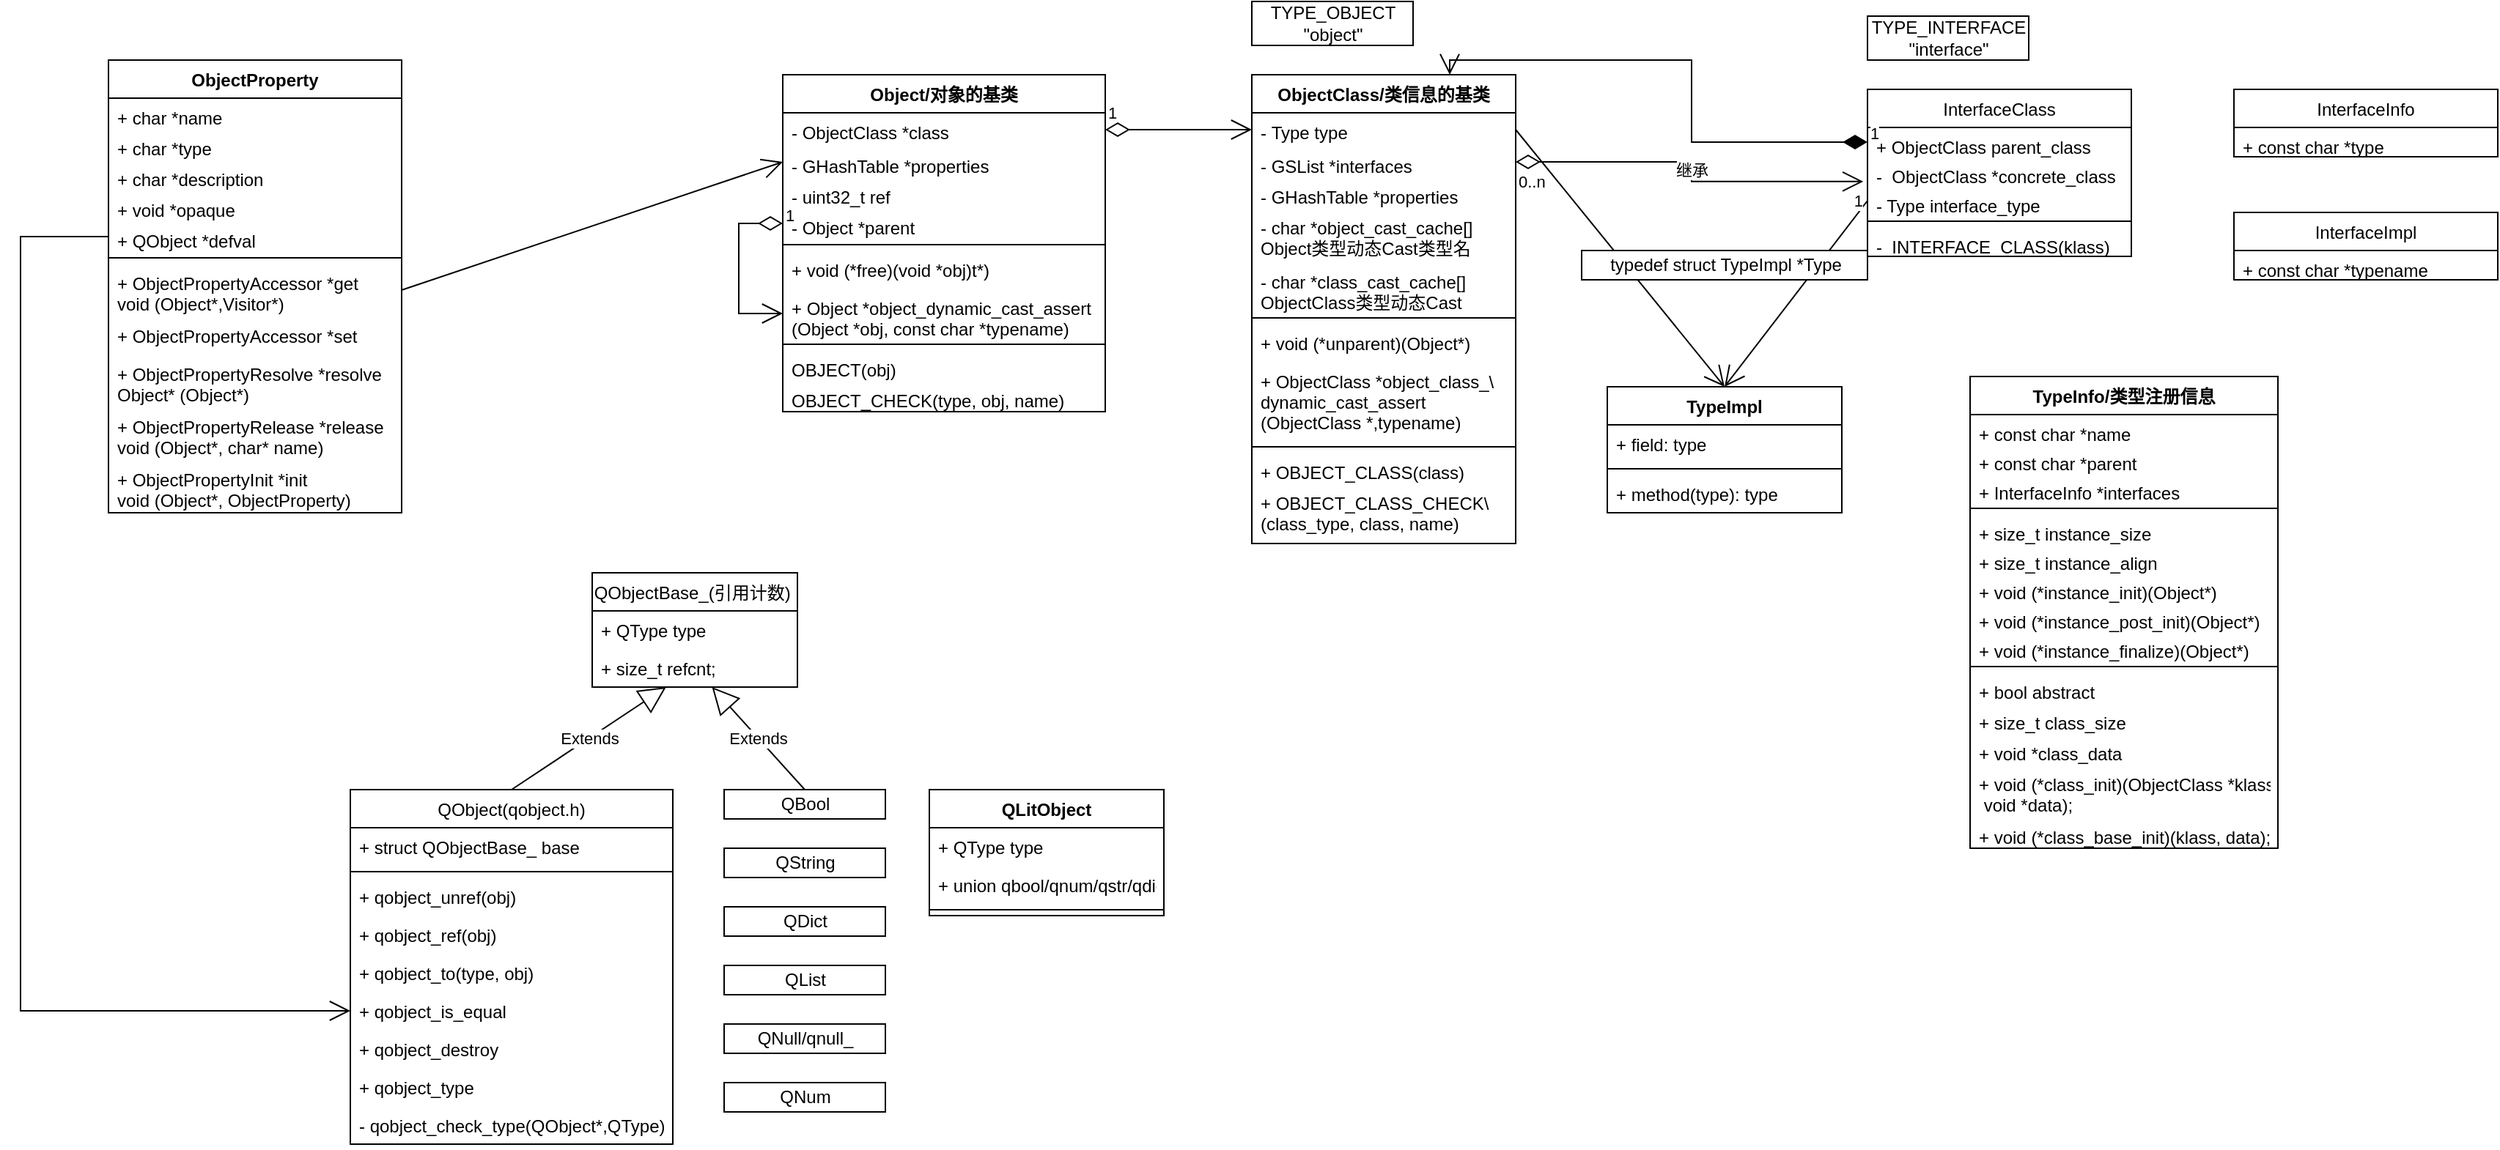 <mxfile version="16.5.3" type="github">
  <diagram name="QEMU Object Model" id="c4acf3e9-155e-7222-9cf6-157b1a14988f">
    <mxGraphModel dx="751" dy="629" grid="1" gridSize="10" guides="1" tooltips="1" connect="1" arrows="1" fold="1" page="1" pageScale="1" pageWidth="850" pageHeight="1100" background="none" math="0" shadow="0">
      <root>
        <mxCell id="0" />
        <mxCell id="1" parent="0" />
        <mxCell id="9ArbLTDUJ1wJR90HOPjB-1" value="InterfaceClass" style="swimlane;fontStyle=0;childLayout=stackLayout;horizontal=1;startSize=26;fillColor=none;horizontalStack=0;resizeParent=1;resizeParentMax=0;resizeLast=0;collapsible=1;marginBottom=0;" parent="1" vertex="1">
          <mxGeometry x="1330" y="560" width="180" height="114" as="geometry" />
        </mxCell>
        <mxCell id="9ArbLTDUJ1wJR90HOPjB-2" value="+ ObjectClass parent_class" style="text;strokeColor=none;fillColor=none;align=left;verticalAlign=top;spacingLeft=4;spacingRight=4;overflow=hidden;rotatable=0;points=[[0,0.5],[1,0.5]];portConstraint=eastwest;" parent="9ArbLTDUJ1wJR90HOPjB-1" vertex="1">
          <mxGeometry y="26" width="180" height="20" as="geometry" />
        </mxCell>
        <mxCell id="9ArbLTDUJ1wJR90HOPjB-3" value="-  ObjectClass *concrete_class" style="text;strokeColor=none;fillColor=none;align=left;verticalAlign=top;spacingLeft=4;spacingRight=4;overflow=hidden;rotatable=0;points=[[0,0.5],[1,0.5]];portConstraint=eastwest;" parent="9ArbLTDUJ1wJR90HOPjB-1" vertex="1">
          <mxGeometry y="46" width="180" height="20" as="geometry" />
        </mxCell>
        <mxCell id="9ArbLTDUJ1wJR90HOPjB-4" value="- Type interface_type" style="text;strokeColor=none;fillColor=none;align=left;verticalAlign=top;spacingLeft=4;spacingRight=4;overflow=hidden;rotatable=0;points=[[0,0.5],[1,0.5]];portConstraint=eastwest;" parent="9ArbLTDUJ1wJR90HOPjB-1" vertex="1">
          <mxGeometry y="66" width="180" height="20" as="geometry" />
        </mxCell>
        <mxCell id="cbHXqA8iSh3WtXbqqi32-146" value="" style="line;strokeWidth=1;fillColor=none;align=left;verticalAlign=middle;spacingTop=-1;spacingLeft=3;spacingRight=3;rotatable=0;labelPosition=right;points=[];portConstraint=eastwest;" vertex="1" parent="9ArbLTDUJ1wJR90HOPjB-1">
          <mxGeometry y="86" width="180" height="8" as="geometry" />
        </mxCell>
        <mxCell id="cbHXqA8iSh3WtXbqqi32-145" value="-  INTERFACE_CLASS(klass)" style="text;strokeColor=none;fillColor=none;align=left;verticalAlign=top;spacingLeft=4;spacingRight=4;overflow=hidden;rotatable=0;points=[[0,0.5],[1,0.5]];portConstraint=eastwest;" vertex="1" parent="9ArbLTDUJ1wJR90HOPjB-1">
          <mxGeometry y="94" width="180" height="20" as="geometry" />
        </mxCell>
        <mxCell id="9ArbLTDUJ1wJR90HOPjB-5" value="TYPE_INTERFACE&lt;br&gt;&quot;interface&quot;" style="html=1;" parent="1" vertex="1">
          <mxGeometry x="1330" y="510" width="110" height="30" as="geometry" />
        </mxCell>
        <mxCell id="9ArbLTDUJ1wJR90HOPjB-6" value="TypeImpl" style="swimlane;fontStyle=1;align=center;verticalAlign=top;childLayout=stackLayout;horizontal=1;startSize=26;horizontalStack=0;resizeParent=1;resizeParentMax=0;resizeLast=0;collapsible=1;marginBottom=0;" parent="1" vertex="1">
          <mxGeometry x="1152.5" y="763" width="160" height="86" as="geometry" />
        </mxCell>
        <mxCell id="9ArbLTDUJ1wJR90HOPjB-7" value="+ field: type" style="text;strokeColor=none;fillColor=none;align=left;verticalAlign=top;spacingLeft=4;spacingRight=4;overflow=hidden;rotatable=0;points=[[0,0.5],[1,0.5]];portConstraint=eastwest;" parent="9ArbLTDUJ1wJR90HOPjB-6" vertex="1">
          <mxGeometry y="26" width="160" height="26" as="geometry" />
        </mxCell>
        <mxCell id="9ArbLTDUJ1wJR90HOPjB-8" value="" style="line;strokeWidth=1;fillColor=none;align=left;verticalAlign=middle;spacingTop=-1;spacingLeft=3;spacingRight=3;rotatable=0;labelPosition=right;points=[];portConstraint=eastwest;" parent="9ArbLTDUJ1wJR90HOPjB-6" vertex="1">
          <mxGeometry y="52" width="160" height="8" as="geometry" />
        </mxCell>
        <mxCell id="9ArbLTDUJ1wJR90HOPjB-9" value="+ method(type): type" style="text;strokeColor=none;fillColor=none;align=left;verticalAlign=top;spacingLeft=4;spacingRight=4;overflow=hidden;rotatable=0;points=[[0,0.5],[1,0.5]];portConstraint=eastwest;" parent="9ArbLTDUJ1wJR90HOPjB-6" vertex="1">
          <mxGeometry y="60" width="160" height="26" as="geometry" />
        </mxCell>
        <mxCell id="9ArbLTDUJ1wJR90HOPjB-10" value="TypeInfo/类型注册信息" style="swimlane;fontStyle=1;align=center;verticalAlign=top;childLayout=stackLayout;horizontal=1;startSize=26;horizontalStack=0;resizeParent=1;resizeParentMax=0;resizeLast=0;collapsible=1;marginBottom=0;" parent="1" vertex="1">
          <mxGeometry x="1400" y="756" width="210" height="322" as="geometry" />
        </mxCell>
        <mxCell id="cbHXqA8iSh3WtXbqqi32-82" value="+ const char *name" style="text;strokeColor=none;fillColor=none;align=left;verticalAlign=top;spacingLeft=4;spacingRight=4;overflow=hidden;rotatable=0;points=[[0,0.5],[1,0.5]];portConstraint=eastwest;" vertex="1" parent="9ArbLTDUJ1wJR90HOPjB-10">
          <mxGeometry y="26" width="210" height="20" as="geometry" />
        </mxCell>
        <mxCell id="cbHXqA8iSh3WtXbqqi32-97" value="+ const char *parent" style="text;strokeColor=none;fillColor=none;align=left;verticalAlign=top;spacingLeft=4;spacingRight=4;overflow=hidden;rotatable=0;points=[[0,0.5],[1,0.5]];portConstraint=eastwest;" vertex="1" parent="9ArbLTDUJ1wJR90HOPjB-10">
          <mxGeometry y="46" width="210" height="20" as="geometry" />
        </mxCell>
        <mxCell id="cbHXqA8iSh3WtXbqqi32-81" value="+ InterfaceInfo *interfaces" style="text;strokeColor=none;fillColor=none;align=left;verticalAlign=top;spacingLeft=4;spacingRight=4;overflow=hidden;rotatable=0;points=[[0,0.5],[1,0.5]];portConstraint=eastwest;" vertex="1" parent="9ArbLTDUJ1wJR90HOPjB-10">
          <mxGeometry y="66" width="210" height="20" as="geometry" />
        </mxCell>
        <mxCell id="cbHXqA8iSh3WtXbqqi32-87" value="" style="line;strokeWidth=1;fillColor=none;align=left;verticalAlign=middle;spacingTop=-1;spacingLeft=3;spacingRight=3;rotatable=0;labelPosition=right;points=[];portConstraint=eastwest;" vertex="1" parent="9ArbLTDUJ1wJR90HOPjB-10">
          <mxGeometry y="86" width="210" height="8" as="geometry" />
        </mxCell>
        <mxCell id="cbHXqA8iSh3WtXbqqi32-83" value="+ size_t instance_size" style="text;strokeColor=none;fillColor=none;align=left;verticalAlign=top;spacingLeft=4;spacingRight=4;overflow=hidden;rotatable=0;points=[[0,0.5],[1,0.5]];portConstraint=eastwest;" vertex="1" parent="9ArbLTDUJ1wJR90HOPjB-10">
          <mxGeometry y="94" width="210" height="20" as="geometry" />
        </mxCell>
        <mxCell id="cbHXqA8iSh3WtXbqqi32-86" value="+ size_t instance_align" style="text;strokeColor=none;fillColor=none;align=left;verticalAlign=top;spacingLeft=4;spacingRight=4;overflow=hidden;rotatable=0;points=[[0,0.5],[1,0.5]];portConstraint=eastwest;" vertex="1" parent="9ArbLTDUJ1wJR90HOPjB-10">
          <mxGeometry y="114" width="210" height="20" as="geometry" />
        </mxCell>
        <mxCell id="cbHXqA8iSh3WtXbqqi32-85" value="+ void (*instance_init)(Object*)" style="text;strokeColor=none;fillColor=none;align=left;verticalAlign=top;spacingLeft=4;spacingRight=4;overflow=hidden;rotatable=0;points=[[0,0.5],[1,0.5]];portConstraint=eastwest;" vertex="1" parent="9ArbLTDUJ1wJR90HOPjB-10">
          <mxGeometry y="134" width="210" height="20" as="geometry" />
        </mxCell>
        <mxCell id="cbHXqA8iSh3WtXbqqi32-84" value="+ void (*instance_post_init)(Object*)" style="text;strokeColor=none;fillColor=none;align=left;verticalAlign=top;spacingLeft=4;spacingRight=4;overflow=hidden;rotatable=0;points=[[0,0.5],[1,0.5]];portConstraint=eastwest;" vertex="1" parent="9ArbLTDUJ1wJR90HOPjB-10">
          <mxGeometry y="154" width="210" height="20" as="geometry" />
        </mxCell>
        <mxCell id="9ArbLTDUJ1wJR90HOPjB-11" value="+ void (*instance_finalize)(Object*)" style="text;strokeColor=none;fillColor=none;align=left;verticalAlign=top;spacingLeft=4;spacingRight=4;overflow=hidden;rotatable=0;points=[[0,0.5],[1,0.5]];portConstraint=eastwest;" parent="9ArbLTDUJ1wJR90HOPjB-10" vertex="1">
          <mxGeometry y="174" width="210" height="20" as="geometry" />
        </mxCell>
        <mxCell id="9ArbLTDUJ1wJR90HOPjB-12" value="" style="line;strokeWidth=1;fillColor=none;align=left;verticalAlign=middle;spacingTop=-1;spacingLeft=3;spacingRight=3;rotatable=0;labelPosition=right;points=[];portConstraint=eastwest;" parent="9ArbLTDUJ1wJR90HOPjB-10" vertex="1">
          <mxGeometry y="194" width="210" height="8" as="geometry" />
        </mxCell>
        <mxCell id="cbHXqA8iSh3WtXbqqi32-96" value="+ bool abstract" style="text;strokeColor=none;fillColor=none;align=left;verticalAlign=top;spacingLeft=4;spacingRight=4;overflow=hidden;rotatable=0;points=[[0,0.5],[1,0.5]];portConstraint=eastwest;" vertex="1" parent="9ArbLTDUJ1wJR90HOPjB-10">
          <mxGeometry y="202" width="210" height="21" as="geometry" />
        </mxCell>
        <mxCell id="cbHXqA8iSh3WtXbqqi32-95" value="+ size_t class_size" style="text;strokeColor=none;fillColor=none;align=left;verticalAlign=top;spacingLeft=4;spacingRight=4;overflow=hidden;rotatable=0;points=[[0,0.5],[1,0.5]];portConstraint=eastwest;" vertex="1" parent="9ArbLTDUJ1wJR90HOPjB-10">
          <mxGeometry y="223" width="210" height="21" as="geometry" />
        </mxCell>
        <mxCell id="cbHXqA8iSh3WtXbqqi32-88" value="+ void *class_data" style="text;strokeColor=none;fillColor=none;align=left;verticalAlign=top;spacingLeft=4;spacingRight=4;overflow=hidden;rotatable=0;points=[[0,0.5],[1,0.5]];portConstraint=eastwest;" vertex="1" parent="9ArbLTDUJ1wJR90HOPjB-10">
          <mxGeometry y="244" width="210" height="21" as="geometry" />
        </mxCell>
        <mxCell id="cbHXqA8iSh3WtXbqqi32-94" value="+ void (*class_init)(ObjectClass *klass,&#xa; void *data);" style="text;strokeColor=none;fillColor=none;align=left;verticalAlign=top;spacingLeft=4;spacingRight=4;overflow=hidden;rotatable=0;points=[[0,0.5],[1,0.5]];portConstraint=eastwest;" vertex="1" parent="9ArbLTDUJ1wJR90HOPjB-10">
          <mxGeometry y="265" width="210" height="36" as="geometry" />
        </mxCell>
        <mxCell id="cbHXqA8iSh3WtXbqqi32-93" value="+ void (*class_base_init)(klass, data);" style="text;strokeColor=none;fillColor=none;align=left;verticalAlign=top;spacingLeft=4;spacingRight=4;overflow=hidden;rotatable=0;points=[[0,0.5],[1,0.5]];portConstraint=eastwest;" vertex="1" parent="9ArbLTDUJ1wJR90HOPjB-10">
          <mxGeometry y="301" width="210" height="21" as="geometry" />
        </mxCell>
        <mxCell id="9ArbLTDUJ1wJR90HOPjB-18" value="TYPE_OBJECT&lt;br&gt;&quot;object&quot;" style="html=1;" parent="1" vertex="1">
          <mxGeometry x="910" y="500" width="110" height="30" as="geometry" />
        </mxCell>
        <mxCell id="9ArbLTDUJ1wJR90HOPjB-19" value="ObjectProperty" style="swimlane;fontStyle=1;align=center;verticalAlign=top;childLayout=stackLayout;horizontal=1;startSize=26;horizontalStack=0;resizeParent=1;resizeParentMax=0;resizeLast=0;collapsible=1;marginBottom=0;" parent="1" vertex="1">
          <mxGeometry x="130" y="540" width="200" height="309" as="geometry" />
        </mxCell>
        <mxCell id="9ArbLTDUJ1wJR90HOPjB-20" value="+ char *name" style="text;strokeColor=none;fillColor=none;align=left;verticalAlign=top;spacingLeft=4;spacingRight=4;overflow=hidden;rotatable=0;points=[[0,0.5],[1,0.5]];portConstraint=eastwest;" parent="9ArbLTDUJ1wJR90HOPjB-19" vertex="1">
          <mxGeometry y="26" width="200" height="21" as="geometry" />
        </mxCell>
        <mxCell id="9ArbLTDUJ1wJR90HOPjB-25" value="+ char *type" style="text;strokeColor=none;fillColor=none;align=left;verticalAlign=top;spacingLeft=4;spacingRight=4;overflow=hidden;rotatable=0;points=[[0,0.5],[1,0.5]];portConstraint=eastwest;" parent="9ArbLTDUJ1wJR90HOPjB-19" vertex="1">
          <mxGeometry y="47" width="200" height="21" as="geometry" />
        </mxCell>
        <mxCell id="9ArbLTDUJ1wJR90HOPjB-24" value="+ char *description" style="text;strokeColor=none;fillColor=none;align=left;verticalAlign=top;spacingLeft=4;spacingRight=4;overflow=hidden;rotatable=0;points=[[0,0.5],[1,0.5]];portConstraint=eastwest;" parent="9ArbLTDUJ1wJR90HOPjB-19" vertex="1">
          <mxGeometry y="68" width="200" height="21" as="geometry" />
        </mxCell>
        <mxCell id="9ArbLTDUJ1wJR90HOPjB-31" value="+ void *opaque" style="text;strokeColor=none;fillColor=none;align=left;verticalAlign=top;spacingLeft=4;spacingRight=4;overflow=hidden;rotatable=0;points=[[0,0.5],[1,0.5]];portConstraint=eastwest;" parent="9ArbLTDUJ1wJR90HOPjB-19" vertex="1">
          <mxGeometry y="89" width="200" height="21" as="geometry" />
        </mxCell>
        <mxCell id="9ArbLTDUJ1wJR90HOPjB-30" value="+ QObject *defval" style="text;strokeColor=none;fillColor=none;align=left;verticalAlign=top;spacingLeft=4;spacingRight=4;overflow=hidden;rotatable=0;points=[[0,0.5],[1,0.5]];portConstraint=eastwest;" parent="9ArbLTDUJ1wJR90HOPjB-19" vertex="1">
          <mxGeometry y="110" width="200" height="21" as="geometry" />
        </mxCell>
        <mxCell id="9ArbLTDUJ1wJR90HOPjB-21" value="" style="line;strokeWidth=1;fillColor=none;align=left;verticalAlign=middle;spacingTop=-1;spacingLeft=3;spacingRight=3;rotatable=0;labelPosition=right;points=[];portConstraint=eastwest;" parent="9ArbLTDUJ1wJR90HOPjB-19" vertex="1">
          <mxGeometry y="131" width="200" height="8" as="geometry" />
        </mxCell>
        <mxCell id="9ArbLTDUJ1wJR90HOPjB-22" value="+ ObjectPropertyAccessor *get&#xa;void (Object*,Visitor*)" style="text;strokeColor=none;fillColor=none;align=left;verticalAlign=top;spacingLeft=4;spacingRight=4;overflow=hidden;rotatable=0;points=[[0,0.5],[1,0.5]];portConstraint=eastwest;" parent="9ArbLTDUJ1wJR90HOPjB-19" vertex="1">
          <mxGeometry y="139" width="200" height="36" as="geometry" />
        </mxCell>
        <mxCell id="9ArbLTDUJ1wJR90HOPjB-26" value="+ ObjectPropertyAccessor *set" style="text;strokeColor=none;fillColor=none;align=left;verticalAlign=top;spacingLeft=4;spacingRight=4;overflow=hidden;rotatable=0;points=[[0,0.5],[1,0.5]];portConstraint=eastwest;" parent="9ArbLTDUJ1wJR90HOPjB-19" vertex="1">
          <mxGeometry y="175" width="200" height="26" as="geometry" />
        </mxCell>
        <mxCell id="9ArbLTDUJ1wJR90HOPjB-28" value="+ ObjectPropertyResolve *resolve&#xa;Object* (Object*)" style="text;strokeColor=none;fillColor=none;align=left;verticalAlign=top;spacingLeft=4;spacingRight=4;overflow=hidden;rotatable=0;points=[[0,0.5],[1,0.5]];portConstraint=eastwest;" parent="9ArbLTDUJ1wJR90HOPjB-19" vertex="1">
          <mxGeometry y="201" width="200" height="36" as="geometry" />
        </mxCell>
        <mxCell id="9ArbLTDUJ1wJR90HOPjB-27" value="+ ObjectPropertyRelease *release&#xa;void (Object*, char* name)" style="text;strokeColor=none;fillColor=none;align=left;verticalAlign=top;spacingLeft=4;spacingRight=4;overflow=hidden;rotatable=0;points=[[0,0.5],[1,0.5]];portConstraint=eastwest;" parent="9ArbLTDUJ1wJR90HOPjB-19" vertex="1">
          <mxGeometry y="237" width="200" height="36" as="geometry" />
        </mxCell>
        <mxCell id="9ArbLTDUJ1wJR90HOPjB-29" value="+ ObjectPropertyInit *init&#xa;void (Object*, ObjectProperty)" style="text;strokeColor=none;fillColor=none;align=left;verticalAlign=top;spacingLeft=4;spacingRight=4;overflow=hidden;rotatable=0;points=[[0,0.5],[1,0.5]];portConstraint=eastwest;" parent="9ArbLTDUJ1wJR90HOPjB-19" vertex="1">
          <mxGeometry y="273" width="200" height="36" as="geometry" />
        </mxCell>
        <mxCell id="9ArbLTDUJ1wJR90HOPjB-32" value="QObject(qobject.h)" style="swimlane;fontStyle=0;childLayout=stackLayout;horizontal=1;startSize=26;fillColor=none;horizontalStack=0;resizeParent=1;resizeParentMax=0;resizeLast=0;collapsible=1;marginBottom=0;" parent="1" vertex="1">
          <mxGeometry x="295" y="1038" width="220" height="242" as="geometry" />
        </mxCell>
        <mxCell id="9ArbLTDUJ1wJR90HOPjB-33" value="+ struct QObjectBase_ base" style="text;strokeColor=none;fillColor=none;align=left;verticalAlign=top;spacingLeft=4;spacingRight=4;overflow=hidden;rotatable=0;points=[[0,0.5],[1,0.5]];portConstraint=eastwest;" parent="9ArbLTDUJ1wJR90HOPjB-32" vertex="1">
          <mxGeometry y="26" width="220" height="26" as="geometry" />
        </mxCell>
        <mxCell id="9ArbLTDUJ1wJR90HOPjB-47" value="" style="line;strokeWidth=1;fillColor=none;align=left;verticalAlign=middle;spacingTop=-1;spacingLeft=3;spacingRight=3;rotatable=0;labelPosition=right;points=[];portConstraint=eastwest;" parent="9ArbLTDUJ1wJR90HOPjB-32" vertex="1">
          <mxGeometry y="52" width="220" height="8" as="geometry" />
        </mxCell>
        <mxCell id="9ArbLTDUJ1wJR90HOPjB-34" value="+ qobject_unref(obj)" style="text;strokeColor=none;fillColor=none;align=left;verticalAlign=top;spacingLeft=4;spacingRight=4;overflow=hidden;rotatable=0;points=[[0,0.5],[1,0.5]];portConstraint=eastwest;" parent="9ArbLTDUJ1wJR90HOPjB-32" vertex="1">
          <mxGeometry y="60" width="220" height="26" as="geometry" />
        </mxCell>
        <mxCell id="9ArbLTDUJ1wJR90HOPjB-35" value="+ qobject_ref(obj)" style="text;strokeColor=none;fillColor=none;align=left;verticalAlign=top;spacingLeft=4;spacingRight=4;overflow=hidden;rotatable=0;points=[[0,0.5],[1,0.5]];portConstraint=eastwest;" parent="9ArbLTDUJ1wJR90HOPjB-32" vertex="1">
          <mxGeometry y="86" width="220" height="26" as="geometry" />
        </mxCell>
        <mxCell id="9ArbLTDUJ1wJR90HOPjB-50" value="+ qobject_to(type, obj)" style="text;strokeColor=none;fillColor=none;align=left;verticalAlign=top;spacingLeft=4;spacingRight=4;overflow=hidden;rotatable=0;points=[[0,0.5],[1,0.5]];portConstraint=eastwest;" parent="9ArbLTDUJ1wJR90HOPjB-32" vertex="1">
          <mxGeometry y="112" width="220" height="26" as="geometry" />
        </mxCell>
        <mxCell id="9ArbLTDUJ1wJR90HOPjB-49" value="+ qobject_is_equal" style="text;strokeColor=none;fillColor=none;align=left;verticalAlign=top;spacingLeft=4;spacingRight=4;overflow=hidden;rotatable=0;points=[[0,0.5],[1,0.5]];portConstraint=eastwest;" parent="9ArbLTDUJ1wJR90HOPjB-32" vertex="1">
          <mxGeometry y="138" width="220" height="26" as="geometry" />
        </mxCell>
        <mxCell id="cbHXqA8iSh3WtXbqqi32-15" value="+ qobject_destroy" style="text;strokeColor=none;fillColor=none;align=left;verticalAlign=top;spacingLeft=4;spacingRight=4;overflow=hidden;rotatable=0;points=[[0,0.5],[1,0.5]];portConstraint=eastwest;" vertex="1" parent="9ArbLTDUJ1wJR90HOPjB-32">
          <mxGeometry y="164" width="220" height="26" as="geometry" />
        </mxCell>
        <mxCell id="9ArbLTDUJ1wJR90HOPjB-48" value="+ qobject_type" style="text;strokeColor=none;fillColor=none;align=left;verticalAlign=top;spacingLeft=4;spacingRight=4;overflow=hidden;rotatable=0;points=[[0,0.5],[1,0.5]];portConstraint=eastwest;" parent="9ArbLTDUJ1wJR90HOPjB-32" vertex="1">
          <mxGeometry y="190" width="220" height="26" as="geometry" />
        </mxCell>
        <mxCell id="cbHXqA8iSh3WtXbqqi32-16" value="- qobject_check_type(QObject*,QType)" style="text;strokeColor=none;fillColor=none;align=left;verticalAlign=top;spacingLeft=4;spacingRight=4;overflow=hidden;rotatable=0;points=[[0,0.5],[1,0.5]];portConstraint=eastwest;" vertex="1" parent="9ArbLTDUJ1wJR90HOPjB-32">
          <mxGeometry y="216" width="220" height="26" as="geometry" />
        </mxCell>
        <mxCell id="9ArbLTDUJ1wJR90HOPjB-37" value="QObjectBase_(引用计数) " style="swimlane;fontStyle=0;childLayout=stackLayout;horizontal=1;startSize=26;fillColor=none;horizontalStack=0;resizeParent=1;resizeParentMax=0;resizeLast=0;collapsible=1;marginBottom=0;" parent="1" vertex="1">
          <mxGeometry x="460" y="890" width="140" height="78" as="geometry" />
        </mxCell>
        <mxCell id="9ArbLTDUJ1wJR90HOPjB-38" value="+ QType type" style="text;strokeColor=none;fillColor=none;align=left;verticalAlign=top;spacingLeft=4;spacingRight=4;overflow=hidden;rotatable=0;points=[[0,0.5],[1,0.5]];portConstraint=eastwest;" parent="9ArbLTDUJ1wJR90HOPjB-37" vertex="1">
          <mxGeometry y="26" width="140" height="26" as="geometry" />
        </mxCell>
        <mxCell id="9ArbLTDUJ1wJR90HOPjB-39" value="+ size_t refcnt;" style="text;strokeColor=none;fillColor=none;align=left;verticalAlign=top;spacingLeft=4;spacingRight=4;overflow=hidden;rotatable=0;points=[[0,0.5],[1,0.5]];portConstraint=eastwest;" parent="9ArbLTDUJ1wJR90HOPjB-37" vertex="1">
          <mxGeometry y="52" width="140" height="26" as="geometry" />
        </mxCell>
        <mxCell id="cbHXqA8iSh3WtXbqqi32-18" value="Extends" style="endArrow=block;endSize=16;endFill=0;html=1;rounded=0;exitX=0.5;exitY=0;exitDx=0;exitDy=0;" edge="1" parent="1" source="9ArbLTDUJ1wJR90HOPjB-32" target="9ArbLTDUJ1wJR90HOPjB-39">
          <mxGeometry width="160" relative="1" as="geometry">
            <mxPoint x="380" y="988" as="sourcePoint" />
            <mxPoint x="540" y="988" as="targetPoint" />
          </mxGeometry>
        </mxCell>
        <mxCell id="cbHXqA8iSh3WtXbqqi32-32" value="QBool" style="html=1;" vertex="1" parent="1">
          <mxGeometry x="550" y="1038" width="110" height="20" as="geometry" />
        </mxCell>
        <mxCell id="cbHXqA8iSh3WtXbqqi32-33" value="QString" style="html=1;" vertex="1" parent="1">
          <mxGeometry x="550" y="1078" width="110" height="20" as="geometry" />
        </mxCell>
        <mxCell id="cbHXqA8iSh3WtXbqqi32-34" value="QDict" style="html=1;" vertex="1" parent="1">
          <mxGeometry x="550" y="1118" width="110" height="20" as="geometry" />
        </mxCell>
        <mxCell id="cbHXqA8iSh3WtXbqqi32-35" value="QList" style="html=1;" vertex="1" parent="1">
          <mxGeometry x="550" y="1158" width="110" height="20" as="geometry" />
        </mxCell>
        <mxCell id="cbHXqA8iSh3WtXbqqi32-38" value="QLitObject" style="swimlane;fontStyle=1;align=center;verticalAlign=top;childLayout=stackLayout;horizontal=1;startSize=26;horizontalStack=0;resizeParent=1;resizeParentMax=0;resizeLast=0;collapsible=1;marginBottom=0;" vertex="1" parent="1">
          <mxGeometry x="690" y="1038" width="160" height="86" as="geometry" />
        </mxCell>
        <mxCell id="cbHXqA8iSh3WtXbqqi32-39" value="+ QType type" style="text;strokeColor=none;fillColor=none;align=left;verticalAlign=top;spacingLeft=4;spacingRight=4;overflow=hidden;rotatable=0;points=[[0,0.5],[1,0.5]];portConstraint=eastwest;" vertex="1" parent="cbHXqA8iSh3WtXbqqi32-38">
          <mxGeometry y="26" width="160" height="26" as="geometry" />
        </mxCell>
        <mxCell id="cbHXqA8iSh3WtXbqqi32-42" value="+ union qbool/qnum/qstr/qdict/qlist" style="text;strokeColor=none;fillColor=none;align=left;verticalAlign=top;spacingLeft=4;spacingRight=4;overflow=hidden;rotatable=0;points=[[0,0.5],[1,0.5]];portConstraint=eastwest;" vertex="1" parent="cbHXqA8iSh3WtXbqqi32-38">
          <mxGeometry y="52" width="160" height="26" as="geometry" />
        </mxCell>
        <mxCell id="cbHXqA8iSh3WtXbqqi32-40" value="" style="line;strokeWidth=1;fillColor=none;align=left;verticalAlign=middle;spacingTop=-1;spacingLeft=3;spacingRight=3;rotatable=0;labelPosition=right;points=[];portConstraint=eastwest;" vertex="1" parent="cbHXqA8iSh3WtXbqqi32-38">
          <mxGeometry y="78" width="160" height="8" as="geometry" />
        </mxCell>
        <mxCell id="cbHXqA8iSh3WtXbqqi32-47" value="QNull/qnull_" style="html=1;" vertex="1" parent="1">
          <mxGeometry x="550" y="1198" width="110" height="20" as="geometry" />
        </mxCell>
        <mxCell id="cbHXqA8iSh3WtXbqqi32-48" value="QNum" style="html=1;" vertex="1" parent="1">
          <mxGeometry x="550" y="1238" width="110" height="20" as="geometry" />
        </mxCell>
        <mxCell id="cbHXqA8iSh3WtXbqqi32-49" value="Extends" style="endArrow=block;endSize=16;endFill=0;html=1;rounded=0;exitX=0.5;exitY=0;exitDx=0;exitDy=0;" edge="1" parent="1" source="cbHXqA8iSh3WtXbqqi32-32" target="9ArbLTDUJ1wJR90HOPjB-39">
          <mxGeometry width="160" relative="1" as="geometry">
            <mxPoint x="600" y="998" as="sourcePoint" />
            <mxPoint x="760" y="998" as="targetPoint" />
          </mxGeometry>
        </mxCell>
        <mxCell id="cbHXqA8iSh3WtXbqqi32-53" value="" style="endArrow=open;endFill=1;endSize=12;html=1;rounded=0;entryX=0;entryY=0.5;entryDx=0;entryDy=0;edgeStyle=orthogonalEdgeStyle;exitX=0;exitY=0.5;exitDx=0;exitDy=0;" edge="1" parent="1" source="9ArbLTDUJ1wJR90HOPjB-30" target="9ArbLTDUJ1wJR90HOPjB-49">
          <mxGeometry width="160" relative="1" as="geometry">
            <mxPoint x="140" y="740" as="sourcePoint" />
            <mxPoint x="300.0" y="740" as="targetPoint" />
            <Array as="points">
              <mxPoint x="70" y="661" />
              <mxPoint x="70" y="1189" />
            </Array>
          </mxGeometry>
        </mxCell>
        <mxCell id="cbHXqA8iSh3WtXbqqi32-54" value="ObjectClass/类信息的基类" style="swimlane;fontStyle=1;align=center;verticalAlign=top;childLayout=stackLayout;horizontal=1;startSize=26;horizontalStack=0;resizeParent=1;resizeParentMax=0;resizeLast=0;collapsible=1;marginBottom=0;" vertex="1" parent="1">
          <mxGeometry x="910" y="550" width="180" height="320" as="geometry" />
        </mxCell>
        <mxCell id="cbHXqA8iSh3WtXbqqi32-59" value="- Type type" style="text;strokeColor=none;fillColor=none;align=left;verticalAlign=top;spacingLeft=4;spacingRight=4;overflow=hidden;rotatable=0;points=[[0,0.5],[1,0.5]];portConstraint=eastwest;" vertex="1" parent="cbHXqA8iSh3WtXbqqi32-54">
          <mxGeometry y="26" width="180" height="23" as="geometry" />
        </mxCell>
        <mxCell id="cbHXqA8iSh3WtXbqqi32-63" value="- GSList *interfaces" style="text;strokeColor=none;fillColor=none;align=left;verticalAlign=top;spacingLeft=4;spacingRight=4;overflow=hidden;rotatable=0;points=[[0,0.5],[1,0.5]];portConstraint=eastwest;" vertex="1" parent="cbHXqA8iSh3WtXbqqi32-54">
          <mxGeometry y="49" width="180" height="21" as="geometry" />
        </mxCell>
        <mxCell id="cbHXqA8iSh3WtXbqqi32-60" value="- GHashTable *properties" style="text;strokeColor=none;fillColor=none;align=left;verticalAlign=top;spacingLeft=4;spacingRight=4;overflow=hidden;rotatable=0;points=[[0,0.5],[1,0.5]];portConstraint=eastwest;" vertex="1" parent="cbHXqA8iSh3WtXbqqi32-54">
          <mxGeometry y="70" width="180" height="21" as="geometry" />
        </mxCell>
        <mxCell id="cbHXqA8iSh3WtXbqqi32-58" value="- char *object_cast_cache[]&#xa;Object类型动态Cast类型名" style="text;strokeColor=none;fillColor=none;align=left;verticalAlign=top;spacingLeft=4;spacingRight=4;overflow=hidden;rotatable=0;points=[[0,0.5],[1,0.5]];portConstraint=eastwest;" vertex="1" parent="cbHXqA8iSh3WtXbqqi32-54">
          <mxGeometry y="91" width="180" height="37" as="geometry" />
        </mxCell>
        <mxCell id="cbHXqA8iSh3WtXbqqi32-55" value="- char *class_cast_cache[]&#xa;ObjectClass类型动态Cast" style="text;strokeColor=none;fillColor=none;align=left;verticalAlign=top;spacingLeft=4;spacingRight=4;overflow=hidden;rotatable=0;points=[[0,0.5],[1,0.5]];portConstraint=eastwest;" vertex="1" parent="cbHXqA8iSh3WtXbqqi32-54">
          <mxGeometry y="128" width="180" height="34" as="geometry" />
        </mxCell>
        <mxCell id="cbHXqA8iSh3WtXbqqi32-56" value="" style="line;strokeWidth=1;fillColor=none;align=left;verticalAlign=middle;spacingTop=-1;spacingLeft=3;spacingRight=3;rotatable=0;labelPosition=right;points=[];portConstraint=eastwest;" vertex="1" parent="cbHXqA8iSh3WtXbqqi32-54">
          <mxGeometry y="162" width="180" height="8" as="geometry" />
        </mxCell>
        <mxCell id="cbHXqA8iSh3WtXbqqi32-61" value="+ void (*unparent)(Object*)" style="text;strokeColor=none;fillColor=none;align=left;verticalAlign=top;spacingLeft=4;spacingRight=4;overflow=hidden;rotatable=0;points=[[0,0.5],[1,0.5]];portConstraint=eastwest;" vertex="1" parent="cbHXqA8iSh3WtXbqqi32-54">
          <mxGeometry y="170" width="180" height="26" as="geometry" />
        </mxCell>
        <mxCell id="cbHXqA8iSh3WtXbqqi32-105" value="+ ObjectClass *object_class_\&#xa;dynamic_cast_assert&#xa;(ObjectClass *,typename)" style="text;strokeColor=none;fillColor=none;align=left;verticalAlign=top;spacingLeft=4;spacingRight=4;overflow=hidden;rotatable=0;points=[[0,0.5],[1,0.5]];portConstraint=eastwest;" vertex="1" parent="cbHXqA8iSh3WtXbqqi32-54">
          <mxGeometry y="196" width="180" height="54" as="geometry" />
        </mxCell>
        <mxCell id="cbHXqA8iSh3WtXbqqi32-118" value="" style="line;strokeWidth=1;fillColor=none;align=left;verticalAlign=middle;spacingTop=-1;spacingLeft=3;spacingRight=3;rotatable=0;labelPosition=right;points=[];portConstraint=eastwest;" vertex="1" parent="cbHXqA8iSh3WtXbqqi32-54">
          <mxGeometry y="250" width="180" height="8" as="geometry" />
        </mxCell>
        <mxCell id="cbHXqA8iSh3WtXbqqi32-120" value="+ OBJECT_CLASS(class)" style="text;strokeColor=none;fillColor=none;align=left;verticalAlign=top;spacingLeft=4;spacingRight=4;overflow=hidden;rotatable=0;points=[[0,0.5],[1,0.5]];portConstraint=eastwest;" vertex="1" parent="cbHXqA8iSh3WtXbqqi32-54">
          <mxGeometry y="258" width="180" height="21" as="geometry" />
        </mxCell>
        <mxCell id="cbHXqA8iSh3WtXbqqi32-119" value="+ OBJECT_CLASS_CHECK\&#xa;(class_type, class, name) " style="text;strokeColor=none;fillColor=none;align=left;verticalAlign=top;spacingLeft=4;spacingRight=4;overflow=hidden;rotatable=0;points=[[0,0.5],[1,0.5]];portConstraint=eastwest;" vertex="1" parent="cbHXqA8iSh3WtXbqqi32-54">
          <mxGeometry y="279" width="180" height="41" as="geometry" />
        </mxCell>
        <mxCell id="cbHXqA8iSh3WtXbqqi32-64" value="Object/对象的基类" style="swimlane;fontStyle=1;align=center;verticalAlign=top;childLayout=stackLayout;horizontal=1;startSize=26;horizontalStack=0;resizeParent=1;resizeParentMax=0;resizeLast=0;collapsible=1;marginBottom=0;" vertex="1" parent="1">
          <mxGeometry x="590" y="550" width="220" height="230" as="geometry" />
        </mxCell>
        <mxCell id="cbHXqA8iSh3WtXbqqi32-65" value="- ObjectClass *class" style="text;strokeColor=none;fillColor=none;align=left;verticalAlign=top;spacingLeft=4;spacingRight=4;overflow=hidden;rotatable=0;points=[[0,0.5],[1,0.5]];portConstraint=eastwest;" vertex="1" parent="cbHXqA8iSh3WtXbqqi32-64">
          <mxGeometry y="26" width="220" height="23" as="geometry" />
        </mxCell>
        <mxCell id="cbHXqA8iSh3WtXbqqi32-73" value="- GHashTable *properties" style="text;strokeColor=none;fillColor=none;align=left;verticalAlign=top;spacingLeft=4;spacingRight=4;overflow=hidden;rotatable=0;points=[[0,0.5],[1,0.5]];portConstraint=eastwest;" vertex="1" parent="cbHXqA8iSh3WtXbqqi32-64">
          <mxGeometry y="49" width="220" height="21" as="geometry" />
        </mxCell>
        <mxCell id="cbHXqA8iSh3WtXbqqi32-74" value="- uint32_t ref" style="text;strokeColor=none;fillColor=none;align=left;verticalAlign=top;spacingLeft=4;spacingRight=4;overflow=hidden;rotatable=0;points=[[0,0.5],[1,0.5]];portConstraint=eastwest;" vertex="1" parent="cbHXqA8iSh3WtXbqqi32-64">
          <mxGeometry y="70" width="220" height="21" as="geometry" />
        </mxCell>
        <mxCell id="cbHXqA8iSh3WtXbqqi32-67" value="- Object *parent&#xa;&#xa;" style="text;strokeColor=none;fillColor=none;align=left;verticalAlign=top;spacingLeft=4;spacingRight=4;overflow=hidden;rotatable=0;points=[[0,0.5],[1,0.5]];portConstraint=eastwest;" vertex="1" parent="cbHXqA8iSh3WtXbqqi32-64">
          <mxGeometry y="91" width="220" height="21" as="geometry" />
        </mxCell>
        <mxCell id="cbHXqA8iSh3WtXbqqi32-70" value="" style="line;strokeWidth=1;fillColor=none;align=left;verticalAlign=middle;spacingTop=-1;spacingLeft=3;spacingRight=3;rotatable=0;labelPosition=right;points=[];portConstraint=eastwest;" vertex="1" parent="cbHXqA8iSh3WtXbqqi32-64">
          <mxGeometry y="112" width="220" height="8" as="geometry" />
        </mxCell>
        <mxCell id="cbHXqA8iSh3WtXbqqi32-101" value="+ void (*free)(void *obj)t*)" style="text;strokeColor=none;fillColor=none;align=left;verticalAlign=top;spacingLeft=4;spacingRight=4;overflow=hidden;rotatable=0;points=[[0,0.5],[1,0.5]];portConstraint=eastwest;" vertex="1" parent="cbHXqA8iSh3WtXbqqi32-64">
          <mxGeometry y="120" width="220" height="26" as="geometry" />
        </mxCell>
        <mxCell id="cbHXqA8iSh3WtXbqqi32-122" value="+ Object *object_dynamic_cast_assert&#xa;(Object *obj, const char *typename)" style="text;strokeColor=none;fillColor=none;align=left;verticalAlign=top;spacingLeft=4;spacingRight=4;overflow=hidden;rotatable=0;points=[[0,0.5],[1,0.5]];portConstraint=eastwest;" vertex="1" parent="cbHXqA8iSh3WtXbqqi32-64">
          <mxGeometry y="146" width="220" height="34" as="geometry" />
        </mxCell>
        <mxCell id="cbHXqA8iSh3WtXbqqi32-123" value="" style="line;strokeWidth=1;fillColor=none;align=left;verticalAlign=middle;spacingTop=-1;spacingLeft=3;spacingRight=3;rotatable=0;labelPosition=right;points=[];portConstraint=eastwest;" vertex="1" parent="cbHXqA8iSh3WtXbqqi32-64">
          <mxGeometry y="180" width="220" height="8" as="geometry" />
        </mxCell>
        <mxCell id="cbHXqA8iSh3WtXbqqi32-125" value="OBJECT(obj)" style="text;strokeColor=none;fillColor=none;align=left;verticalAlign=top;spacingLeft=4;spacingRight=4;overflow=hidden;rotatable=0;points=[[0,0.5],[1,0.5]];portConstraint=eastwest;aspect=fixed;" vertex="1" parent="cbHXqA8iSh3WtXbqqi32-64">
          <mxGeometry y="188" width="220" height="21" as="geometry" />
        </mxCell>
        <mxCell id="cbHXqA8iSh3WtXbqqi32-71" value="OBJECT_CHECK(type, obj, name)" style="text;strokeColor=none;fillColor=none;align=left;verticalAlign=top;spacingLeft=4;spacingRight=4;overflow=hidden;rotatable=0;points=[[0,0.5],[1,0.5]];portConstraint=eastwest;aspect=fixed;" vertex="1" parent="cbHXqA8iSh3WtXbqqi32-64">
          <mxGeometry y="209" width="220" height="21" as="geometry" />
        </mxCell>
        <mxCell id="cbHXqA8iSh3WtXbqqi32-98" value="1" style="endArrow=open;html=1;endSize=12;startArrow=diamondThin;startSize=14;startFill=0;edgeStyle=orthogonalEdgeStyle;align=left;verticalAlign=bottom;rounded=0;exitX=0;exitY=0.5;exitDx=0;exitDy=0;entryX=0;entryY=0.5;entryDx=0;entryDy=0;" edge="1" parent="cbHXqA8iSh3WtXbqqi32-64" source="cbHXqA8iSh3WtXbqqi32-67" target="cbHXqA8iSh3WtXbqqi32-122">
          <mxGeometry x="-1" y="3" relative="1" as="geometry">
            <mxPoint x="-30" y="200" as="sourcePoint" />
            <mxPoint x="100" y="181" as="targetPoint" />
            <Array as="points">
              <mxPoint x="-30" y="101" />
              <mxPoint x="-30" y="163" />
            </Array>
          </mxGeometry>
        </mxCell>
        <mxCell id="cbHXqA8iSh3WtXbqqi32-80" value="1" style="endArrow=open;html=1;endSize=12;startArrow=diamondThin;startSize=14;startFill=0;edgeStyle=orthogonalEdgeStyle;align=left;verticalAlign=bottom;rounded=0;exitX=1;exitY=0.5;exitDx=0;exitDy=0;entryX=0;entryY=0.5;entryDx=0;entryDy=0;" edge="1" parent="1" source="cbHXqA8iSh3WtXbqqi32-65" target="cbHXqA8iSh3WtXbqqi32-59">
          <mxGeometry x="-1" y="3" relative="1" as="geometry">
            <mxPoint x="750" y="630" as="sourcePoint" />
            <mxPoint x="870" y="630" as="targetPoint" />
          </mxGeometry>
        </mxCell>
        <mxCell id="cbHXqA8iSh3WtXbqqi32-126" value="InterfaceInfo" style="swimlane;fontStyle=0;childLayout=stackLayout;horizontal=1;startSize=26;fillColor=none;horizontalStack=0;resizeParent=1;resizeParentMax=0;resizeLast=0;collapsible=1;marginBottom=0;" vertex="1" parent="1">
          <mxGeometry x="1580" y="560" width="180" height="46" as="geometry" />
        </mxCell>
        <mxCell id="cbHXqA8iSh3WtXbqqi32-127" value="+ const char *type" style="text;strokeColor=none;fillColor=none;align=left;verticalAlign=top;spacingLeft=4;spacingRight=4;overflow=hidden;rotatable=0;points=[[0,0.5],[1,0.5]];portConstraint=eastwest;" vertex="1" parent="cbHXqA8iSh3WtXbqqi32-126">
          <mxGeometry y="26" width="180" height="20" as="geometry" />
        </mxCell>
        <mxCell id="cbHXqA8iSh3WtXbqqi32-133" value="" style="endArrow=open;endFill=1;endSize=12;html=1;rounded=0;exitX=1;exitY=0.5;exitDx=0;exitDy=0;entryX=0;entryY=0.5;entryDx=0;entryDy=0;" edge="1" parent="1" source="9ArbLTDUJ1wJR90HOPjB-22" target="cbHXqA8iSh3WtXbqqi32-73">
          <mxGeometry width="160" relative="1" as="geometry">
            <mxPoint x="250" y="570" as="sourcePoint" />
            <mxPoint x="410.0" y="570" as="targetPoint" />
          </mxGeometry>
        </mxCell>
        <mxCell id="cbHXqA8iSh3WtXbqqi32-138" value="" style="endArrow=open;endFill=1;endSize=12;html=1;rounded=0;exitX=1;exitY=0.5;exitDx=0;exitDy=0;entryX=0.5;entryY=0;entryDx=0;entryDy=0;" edge="1" parent="1" source="cbHXqA8iSh3WtXbqqi32-59" target="9ArbLTDUJ1wJR90HOPjB-6">
          <mxGeometry width="160" relative="1" as="geometry">
            <mxPoint x="1180" y="680" as="sourcePoint" />
            <mxPoint x="1340.0" y="680" as="targetPoint" />
          </mxGeometry>
        </mxCell>
        <mxCell id="cbHXqA8iSh3WtXbqqi32-139" value="" style="endArrow=open;endFill=1;endSize=12;html=1;rounded=0;exitX=0;exitY=0.5;exitDx=0;exitDy=0;entryX=0.5;entryY=0;entryDx=0;entryDy=0;" edge="1" parent="1" source="9ArbLTDUJ1wJR90HOPjB-4" target="9ArbLTDUJ1wJR90HOPjB-6">
          <mxGeometry width="160" relative="1" as="geometry">
            <mxPoint x="1460" y="760" as="sourcePoint" />
            <mxPoint x="1620.0" y="760" as="targetPoint" />
          </mxGeometry>
        </mxCell>
        <mxCell id="cbHXqA8iSh3WtXbqqi32-140" value="typedef struct TypeImpl *Type" style="html=1;" vertex="1" parent="1">
          <mxGeometry x="1135" y="670" width="195" height="20" as="geometry" />
        </mxCell>
        <mxCell id="cbHXqA8iSh3WtXbqqi32-147" value="1" style="endArrow=open;html=1;endSize=12;startArrow=diamondThin;startSize=14;startFill=1;edgeStyle=orthogonalEdgeStyle;align=left;verticalAlign=bottom;rounded=0;entryX=0.75;entryY=0;entryDx=0;entryDy=0;exitX=0;exitY=0.5;exitDx=0;exitDy=0;" edge="1" parent="1" source="9ArbLTDUJ1wJR90HOPjB-2" target="cbHXqA8iSh3WtXbqqi32-54">
          <mxGeometry x="-1" y="3" relative="1" as="geometry">
            <mxPoint x="1160" y="600" as="sourcePoint" />
            <mxPoint x="1340.0" y="550" as="targetPoint" />
          </mxGeometry>
        </mxCell>
        <mxCell id="cbHXqA8iSh3WtXbqqi32-148" value="InterfaceImpl" style="swimlane;fontStyle=0;childLayout=stackLayout;horizontal=1;startSize=26;fillColor=none;horizontalStack=0;resizeParent=1;resizeParentMax=0;resizeLast=0;collapsible=1;marginBottom=0;" vertex="1" parent="1">
          <mxGeometry x="1580" y="644" width="180" height="46" as="geometry" />
        </mxCell>
        <mxCell id="cbHXqA8iSh3WtXbqqi32-149" value="+ const char *typename" style="text;strokeColor=none;fillColor=none;align=left;verticalAlign=top;spacingLeft=4;spacingRight=4;overflow=hidden;rotatable=0;points=[[0,0.5],[1,0.5]];portConstraint=eastwest;" vertex="1" parent="cbHXqA8iSh3WtXbqqi32-148">
          <mxGeometry y="26" width="180" height="20" as="geometry" />
        </mxCell>
        <mxCell id="cbHXqA8iSh3WtXbqqi32-150" value="继承" style="endArrow=open;html=1;endSize=12;startArrow=diamondThin;startSize=14;startFill=0;edgeStyle=orthogonalEdgeStyle;rounded=0;exitX=1;exitY=0.5;exitDx=0;exitDy=0;entryX=-0.016;entryY=-0.155;entryDx=0;entryDy=0;entryPerimeter=0;" edge="1" parent="1" source="cbHXqA8iSh3WtXbqqi32-63" target="9ArbLTDUJ1wJR90HOPjB-4">
          <mxGeometry relative="1" as="geometry">
            <mxPoint x="990" y="950" as="sourcePoint" />
            <mxPoint x="1150" y="950" as="targetPoint" />
          </mxGeometry>
        </mxCell>
        <mxCell id="cbHXqA8iSh3WtXbqqi32-151" value="0..n" style="edgeLabel;resizable=0;html=1;align=left;verticalAlign=top;" connectable="0" vertex="1" parent="cbHXqA8iSh3WtXbqqi32-150">
          <mxGeometry x="-1" relative="1" as="geometry" />
        </mxCell>
        <mxCell id="cbHXqA8iSh3WtXbqqi32-152" value="1" style="edgeLabel;resizable=0;html=1;align=right;verticalAlign=top;" connectable="0" vertex="1" parent="cbHXqA8iSh3WtXbqqi32-150">
          <mxGeometry x="1" relative="1" as="geometry" />
        </mxCell>
      </root>
    </mxGraphModel>
  </diagram>
</mxfile>
